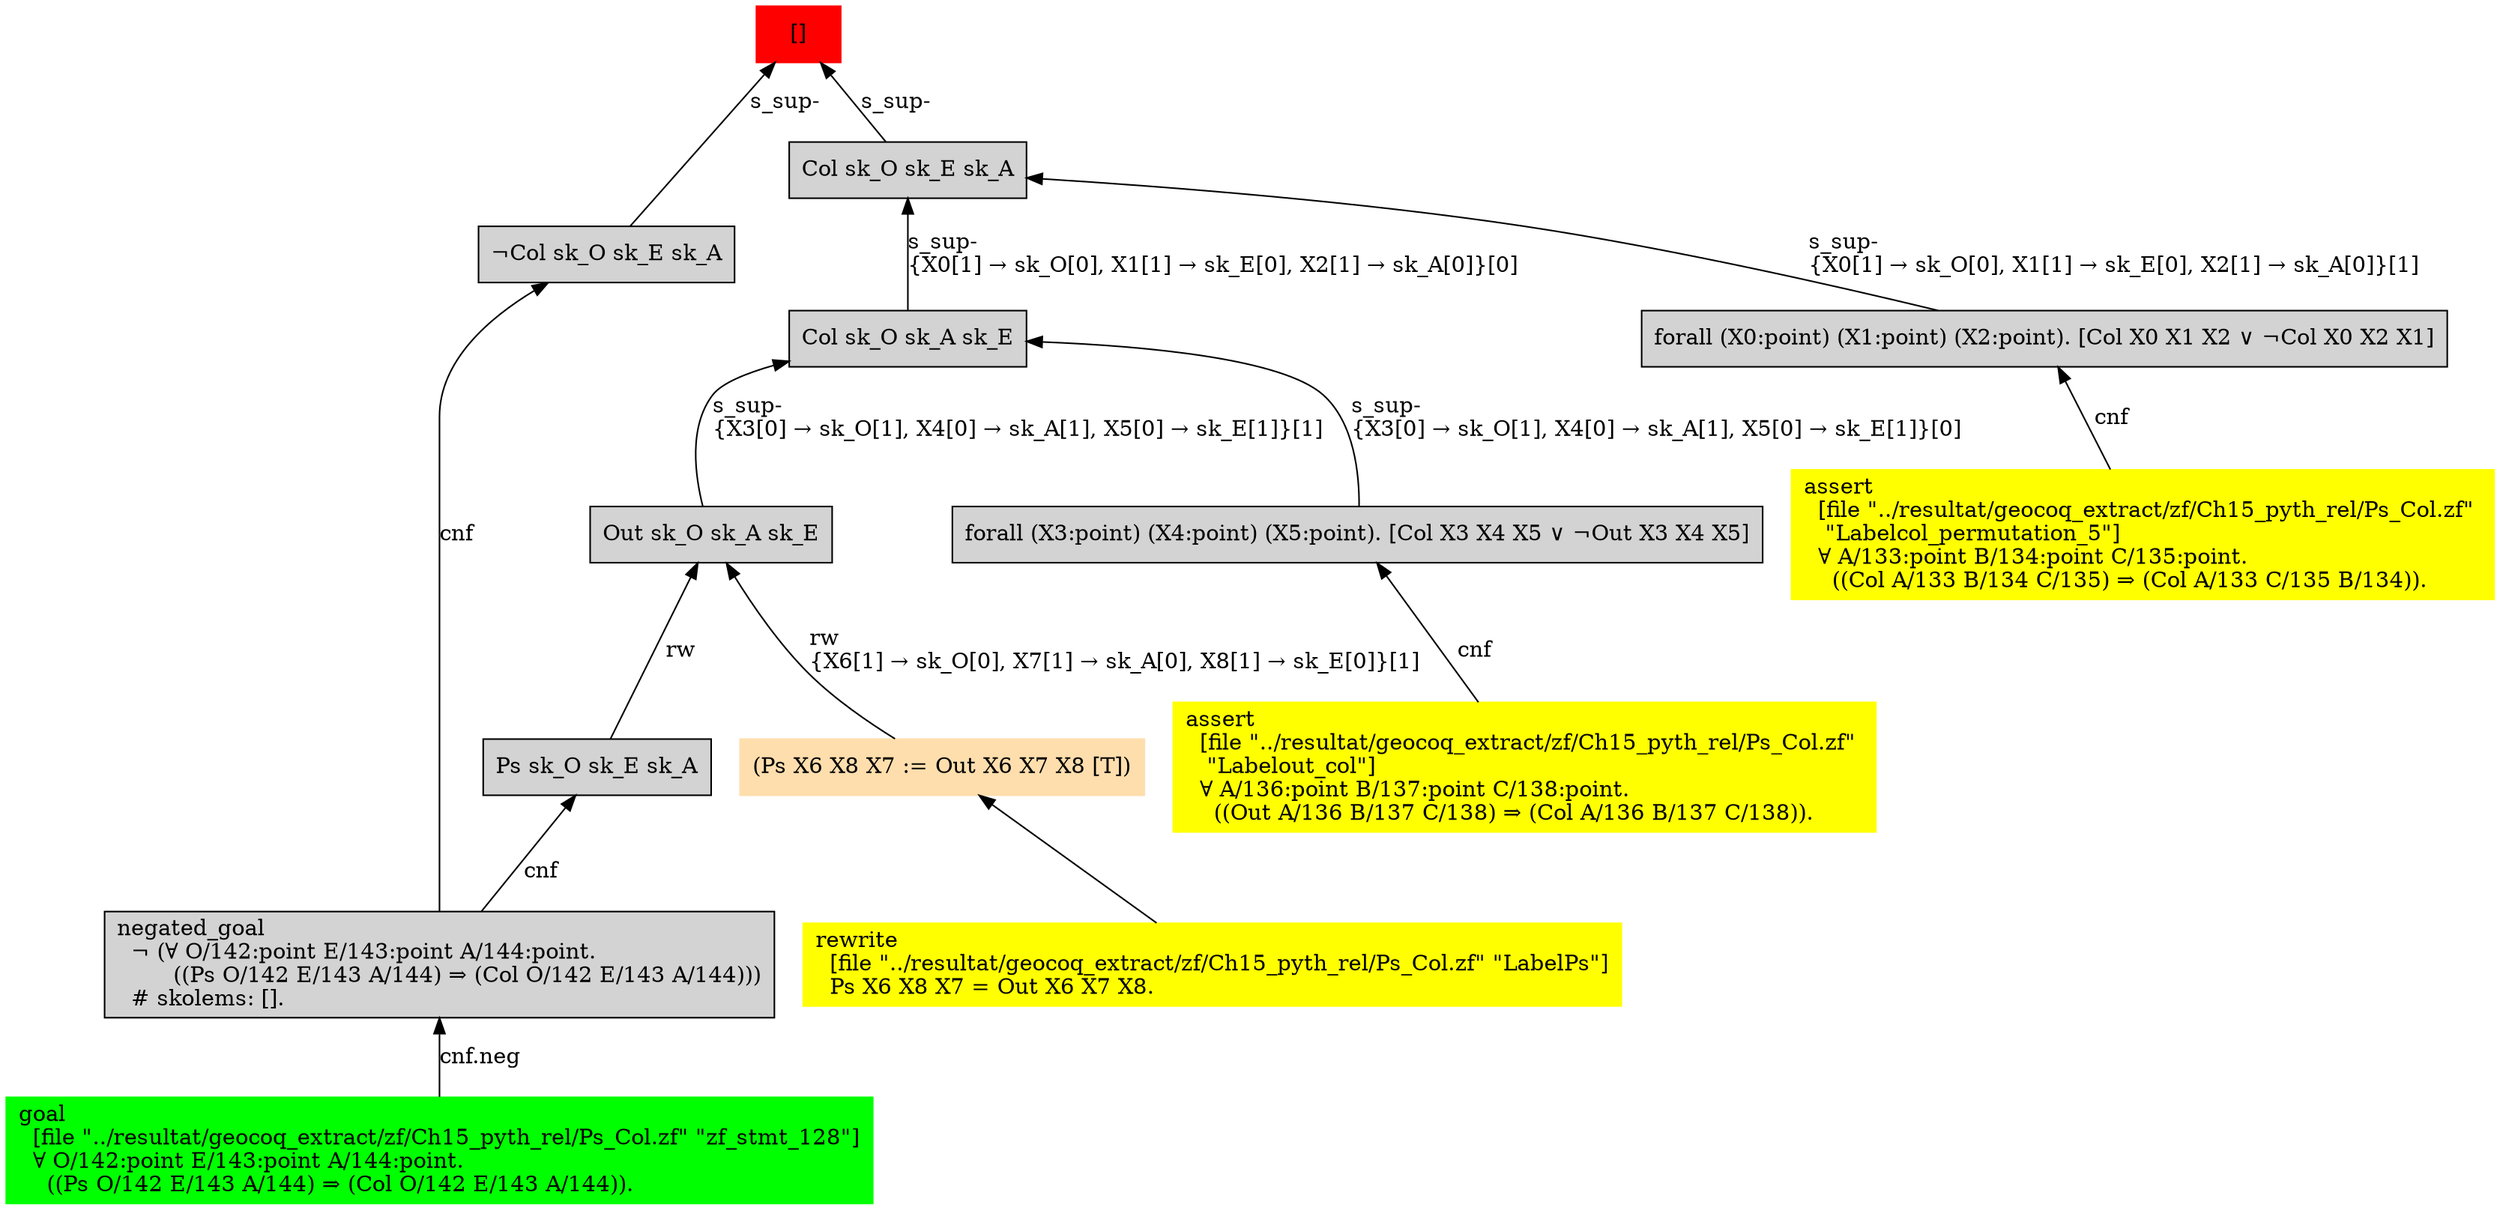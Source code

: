 digraph "unsat_graph" {
  vertex_0 [color=red, label="[]", shape=box, style=filled];
  vertex_0 -> vertex_1 [label="s_sup-\l", dir="back"];
  vertex_1 [shape=box, label="¬Col sk_O sk_E sk_A\l", style=filled];
  vertex_1 -> vertex_2 [label="cnf", dir="back"];
  vertex_2 [shape=box, label="negated_goal\l  ¬ (∀ O/142:point E/143:point A/144:point.\l        ((Ps O/142 E/143 A/144) ⇒ (Col O/142 E/143 A/144)))\l  # skolems: [].\l", style=filled];
  vertex_2 -> vertex_3 [label="cnf.neg", dir="back"];
  vertex_3 [color=green, shape=box, label="goal\l  [file \"../resultat/geocoq_extract/zf/Ch15_pyth_rel/Ps_Col.zf\" \"zf_stmt_128\"]\l  ∀ O/142:point E/143:point A/144:point.\l    ((Ps O/142 E/143 A/144) ⇒ (Col O/142 E/143 A/144)).\l", style=filled];
  vertex_0 -> vertex_4 [label="s_sup-\l", dir="back"];
  vertex_4 [shape=box, label="Col sk_O sk_E sk_A\l", style=filled];
  vertex_4 -> vertex_5 [label="s_sup-\l\{X0[1] → sk_O[0], X1[1] → sk_E[0], X2[1] → sk_A[0]\}[1]\l", dir="back"];
  vertex_5 [shape=box, label="forall (X0:point) (X1:point) (X2:point). [Col X0 X1 X2 ∨ ¬Col X0 X2 X1]\l", style=filled];
  vertex_5 -> vertex_6 [label="cnf", dir="back"];
  vertex_6 [color=yellow, shape=box, label="assert\l  [file \"../resultat/geocoq_extract/zf/Ch15_pyth_rel/Ps_Col.zf\" \l   \"Labelcol_permutation_5\"]\l  ∀ A/133:point B/134:point C/135:point.\l    ((Col A/133 B/134 C/135) ⇒ (Col A/133 C/135 B/134)).\l", style=filled];
  vertex_4 -> vertex_7 [label="s_sup-\l\{X0[1] → sk_O[0], X1[1] → sk_E[0], X2[1] → sk_A[0]\}[0]\l", dir="back"];
  vertex_7 [shape=box, label="Col sk_O sk_A sk_E\l", style=filled];
  vertex_7 -> vertex_8 [label="s_sup-\l\{X3[0] → sk_O[1], X4[0] → sk_A[1], X5[0] → sk_E[1]\}[0]\l", dir="back"];
  vertex_8 [shape=box, label="forall (X3:point) (X4:point) (X5:point). [Col X3 X4 X5 ∨ ¬Out X3 X4 X5]\l", style=filled];
  vertex_8 -> vertex_9 [label="cnf", dir="back"];
  vertex_9 [color=yellow, shape=box, label="assert\l  [file \"../resultat/geocoq_extract/zf/Ch15_pyth_rel/Ps_Col.zf\" \l   \"Labelout_col\"]\l  ∀ A/136:point B/137:point C/138:point.\l    ((Out A/136 B/137 C/138) ⇒ (Col A/136 B/137 C/138)).\l", style=filled];
  vertex_7 -> vertex_10 [label="s_sup-\l\{X3[0] → sk_O[1], X4[0] → sk_A[1], X5[0] → sk_E[1]\}[1]\l", dir="back"];
  vertex_10 [shape=box, label="Out sk_O sk_A sk_E\l", style=filled];
  vertex_10 -> vertex_11 [label="rw\l\{X6[1] → sk_O[0], X7[1] → sk_A[0], X8[1] → sk_E[0]\}[1]\l", dir="back"];
  vertex_11 [color=navajowhite, shape=box, label="(Ps X6 X8 X7 := Out X6 X7 X8 [T])\l", style=filled];
  vertex_11 -> vertex_12 [label="", dir="back"];
  vertex_12 [color=yellow, shape=box, label="rewrite\l  [file \"../resultat/geocoq_extract/zf/Ch15_pyth_rel/Ps_Col.zf\" \"LabelPs\"]\l  Ps X6 X8 X7 = Out X6 X7 X8.\l", style=filled];
  vertex_10 -> vertex_13 [label="rw", dir="back"];
  vertex_13 [shape=box, label="Ps sk_O sk_E sk_A\l", style=filled];
  vertex_13 -> vertex_2 [label="cnf", dir="back"];
  }


